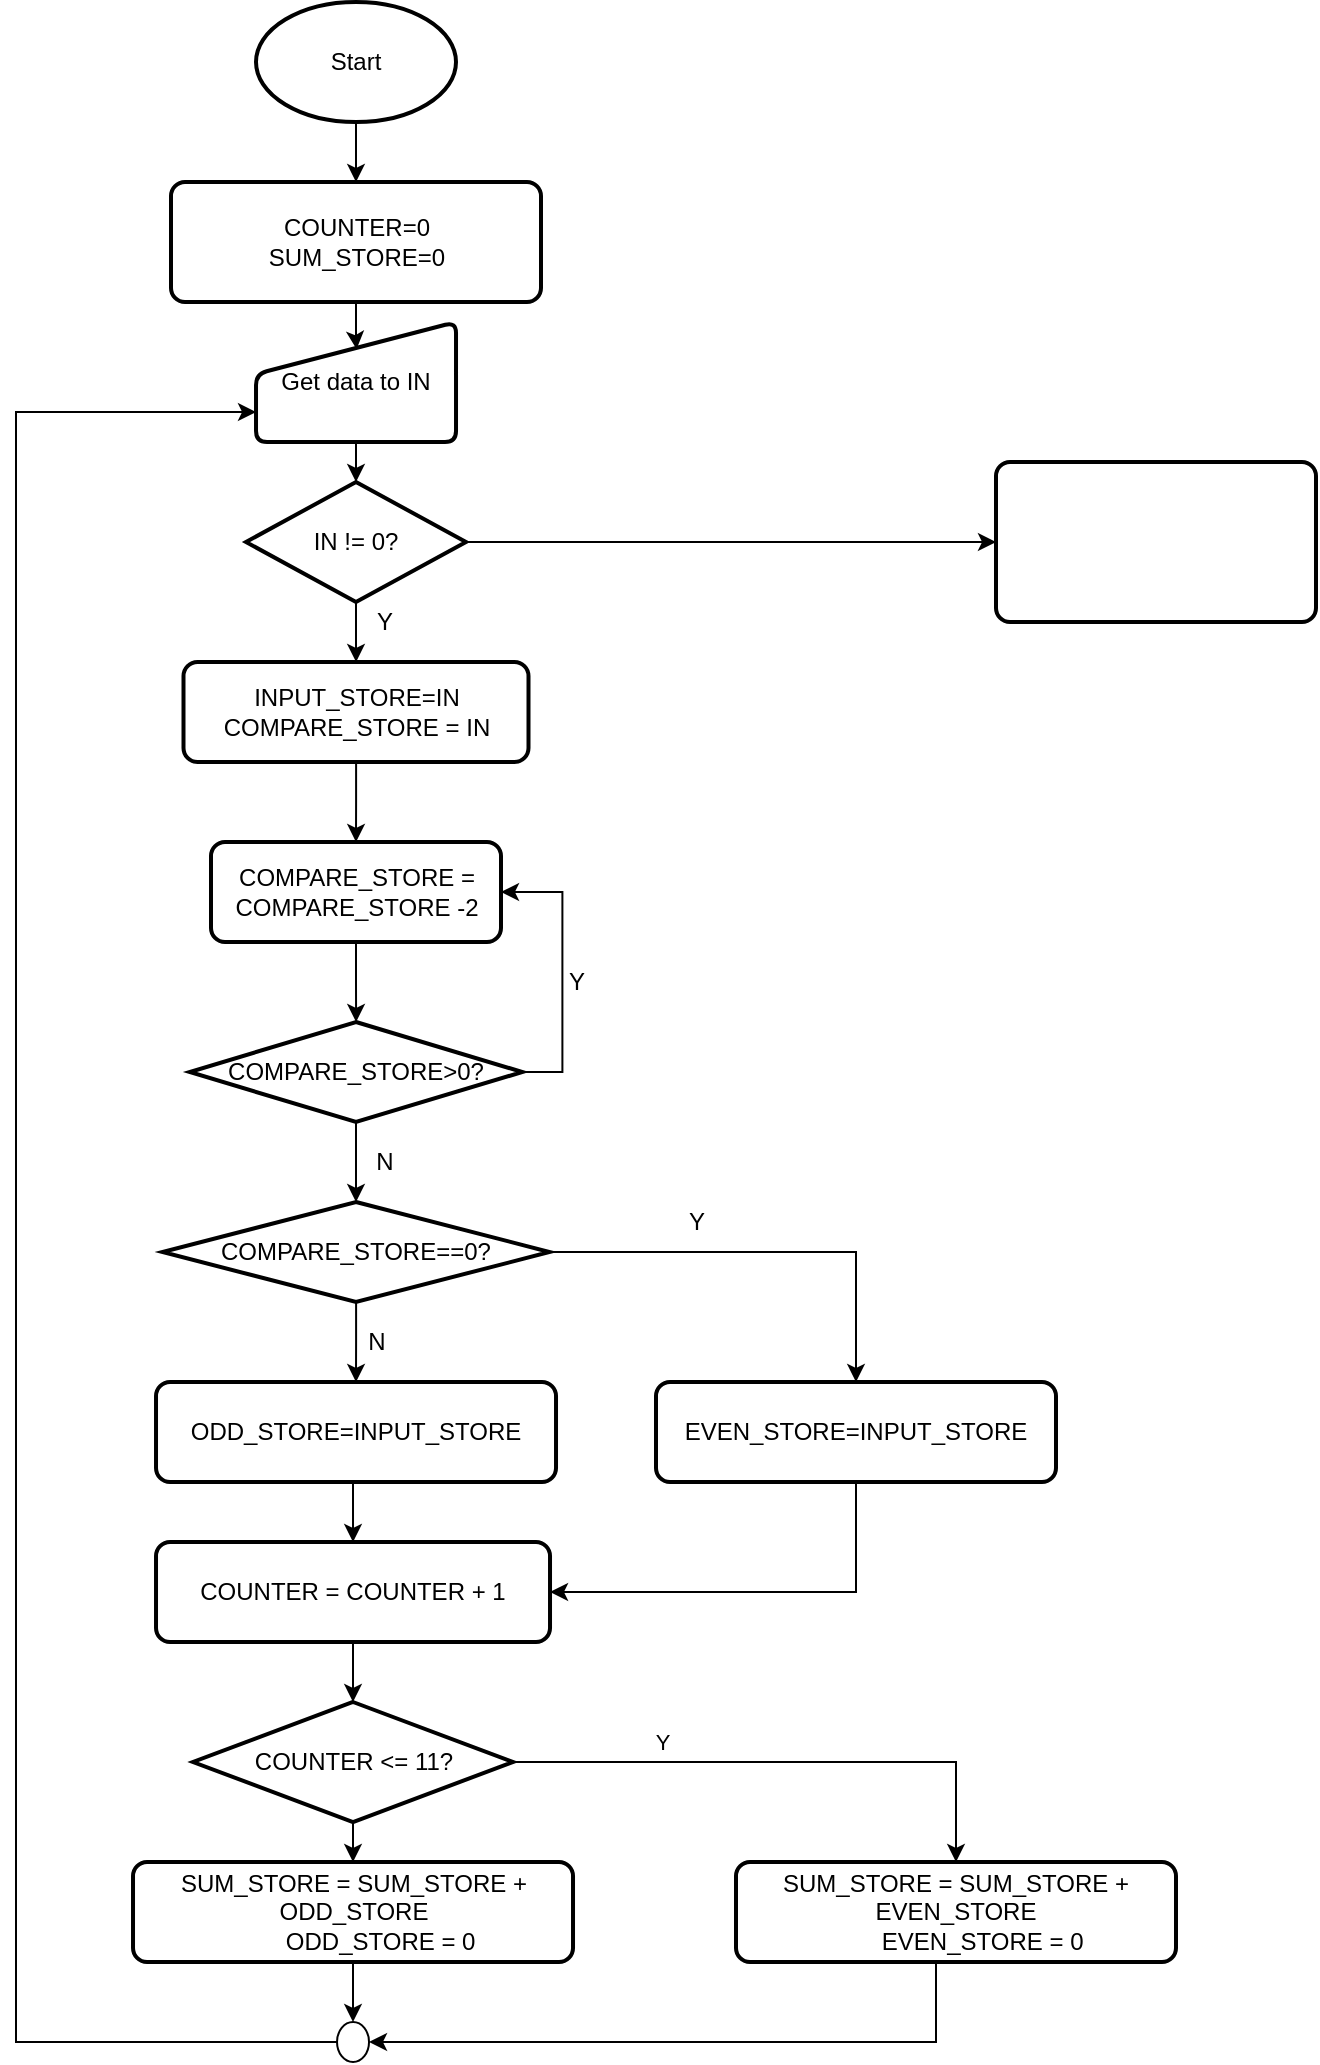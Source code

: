 <mxfile version="15.0.3" type="github">
  <diagram id="dw_7Rh8x_ZNJzA37lMaL" name="Page-1">
    <mxGraphModel dx="1673" dy="908" grid="1" gridSize="10" guides="1" tooltips="1" connect="1" arrows="1" fold="1" page="1" pageScale="1" pageWidth="827" pageHeight="1169" math="0" shadow="0">
      <root>
        <mxCell id="0" />
        <mxCell id="1" parent="0" />
        <mxCell id="iAu7uCkym9_WHQVDxjhl-3" value="" style="edgeStyle=orthogonalEdgeStyle;rounded=0;orthogonalLoop=1;jettySize=auto;html=1;" edge="1" parent="1" source="iAu7uCkym9_WHQVDxjhl-1" target="iAu7uCkym9_WHQVDxjhl-2">
          <mxGeometry relative="1" as="geometry" />
        </mxCell>
        <mxCell id="iAu7uCkym9_WHQVDxjhl-1" value="Start" style="strokeWidth=2;html=1;shape=mxgraph.flowchart.start_1;whiteSpace=wrap;" vertex="1" parent="1">
          <mxGeometry x="180" y="30" width="100" height="60" as="geometry" />
        </mxCell>
        <mxCell id="iAu7uCkym9_WHQVDxjhl-10" value="" style="edgeStyle=orthogonalEdgeStyle;rounded=0;orthogonalLoop=1;jettySize=auto;html=1;entryX=0.503;entryY=0.226;entryDx=0;entryDy=0;entryPerimeter=0;" edge="1" parent="1" source="iAu7uCkym9_WHQVDxjhl-2" target="iAu7uCkym9_WHQVDxjhl-29">
          <mxGeometry relative="1" as="geometry">
            <mxPoint x="230" y="210" as="targetPoint" />
          </mxGeometry>
        </mxCell>
        <mxCell id="iAu7uCkym9_WHQVDxjhl-2" value="COUNTER=0&lt;br&gt;SUM_STORE=0" style="rounded=1;whiteSpace=wrap;html=1;absoluteArcSize=1;arcSize=14;strokeWidth=2;" vertex="1" parent="1">
          <mxGeometry x="137.5" y="120" width="185" height="60" as="geometry" />
        </mxCell>
        <mxCell id="iAu7uCkym9_WHQVDxjhl-7" value="" style="edgeStyle=orthogonalEdgeStyle;rounded=0;orthogonalLoop=1;jettySize=auto;html=1;" edge="1" parent="1" source="iAu7uCkym9_WHQVDxjhl-4" target="iAu7uCkym9_WHQVDxjhl-6">
          <mxGeometry relative="1" as="geometry" />
        </mxCell>
        <mxCell id="iAu7uCkym9_WHQVDxjhl-48" style="edgeStyle=orthogonalEdgeStyle;rounded=0;orthogonalLoop=1;jettySize=auto;html=1;exitX=1;exitY=0.5;exitDx=0;exitDy=0;exitPerimeter=0;entryX=0;entryY=0.5;entryDx=0;entryDy=0;" edge="1" parent="1" source="iAu7uCkym9_WHQVDxjhl-4" target="iAu7uCkym9_WHQVDxjhl-47">
          <mxGeometry relative="1" as="geometry">
            <mxPoint x="540" y="299.857" as="targetPoint" />
          </mxGeometry>
        </mxCell>
        <mxCell id="iAu7uCkym9_WHQVDxjhl-4" value="IN != 0?" style="strokeWidth=2;html=1;shape=mxgraph.flowchart.decision;whiteSpace=wrap;" vertex="1" parent="1">
          <mxGeometry x="175" y="270" width="110" height="60" as="geometry" />
        </mxCell>
        <mxCell id="iAu7uCkym9_WHQVDxjhl-16" value="" style="edgeStyle=orthogonalEdgeStyle;rounded=0;orthogonalLoop=1;jettySize=auto;html=1;" edge="1" parent="1" source="iAu7uCkym9_WHQVDxjhl-6" target="iAu7uCkym9_WHQVDxjhl-14">
          <mxGeometry relative="1" as="geometry" />
        </mxCell>
        <mxCell id="iAu7uCkym9_WHQVDxjhl-6" value="INPUT_STORE=IN&lt;br&gt;COMPARE_STORE = IN" style="rounded=1;whiteSpace=wrap;html=1;absoluteArcSize=1;arcSize=14;strokeWidth=2;" vertex="1" parent="1">
          <mxGeometry x="143.75" y="360" width="172.5" height="50" as="geometry" />
        </mxCell>
        <mxCell id="iAu7uCkym9_WHQVDxjhl-8" value="Y" style="text;html=1;align=center;verticalAlign=middle;resizable=0;points=[];autosize=1;strokeColor=none;" vertex="1" parent="1">
          <mxGeometry x="234" y="330" width="20" height="20" as="geometry" />
        </mxCell>
        <mxCell id="iAu7uCkym9_WHQVDxjhl-12" value="" style="edgeStyle=orthogonalEdgeStyle;rounded=0;orthogonalLoop=1;jettySize=auto;html=1;entryX=0.5;entryY=0;entryDx=0;entryDy=0;entryPerimeter=0;" edge="1" parent="1" target="iAu7uCkym9_WHQVDxjhl-4">
          <mxGeometry relative="1" as="geometry">
            <mxPoint x="230" y="250" as="sourcePoint" />
          </mxGeometry>
        </mxCell>
        <mxCell id="iAu7uCkym9_WHQVDxjhl-17" value="" style="edgeStyle=orthogonalEdgeStyle;rounded=0;orthogonalLoop=1;jettySize=auto;html=1;" edge="1" parent="1" source="iAu7uCkym9_WHQVDxjhl-14" target="iAu7uCkym9_WHQVDxjhl-15">
          <mxGeometry relative="1" as="geometry" />
        </mxCell>
        <mxCell id="iAu7uCkym9_WHQVDxjhl-14" value="COMPARE_STORE = COMPARE_STORE&amp;nbsp;-2" style="rounded=1;whiteSpace=wrap;html=1;absoluteArcSize=1;arcSize=14;strokeWidth=2;" vertex="1" parent="1">
          <mxGeometry x="157.5" y="450" width="145" height="50" as="geometry" />
        </mxCell>
        <mxCell id="iAu7uCkym9_WHQVDxjhl-18" style="edgeStyle=orthogonalEdgeStyle;rounded=0;orthogonalLoop=1;jettySize=auto;html=1;exitX=1;exitY=0.5;exitDx=0;exitDy=0;exitPerimeter=0;entryX=1;entryY=0.5;entryDx=0;entryDy=0;" edge="1" parent="1" source="iAu7uCkym9_WHQVDxjhl-15" target="iAu7uCkym9_WHQVDxjhl-14">
          <mxGeometry relative="1" as="geometry" />
        </mxCell>
        <mxCell id="iAu7uCkym9_WHQVDxjhl-21" value="" style="edgeStyle=orthogonalEdgeStyle;rounded=0;orthogonalLoop=1;jettySize=auto;html=1;" edge="1" parent="1" source="iAu7uCkym9_WHQVDxjhl-15" target="iAu7uCkym9_WHQVDxjhl-20">
          <mxGeometry relative="1" as="geometry" />
        </mxCell>
        <mxCell id="iAu7uCkym9_WHQVDxjhl-15" value="&lt;span&gt;COMPARE_STORE&amp;gt;0?&lt;/span&gt;" style="strokeWidth=2;html=1;shape=mxgraph.flowchart.decision;whiteSpace=wrap;" vertex="1" parent="1">
          <mxGeometry x="146.88" y="540" width="166.25" height="50" as="geometry" />
        </mxCell>
        <mxCell id="iAu7uCkym9_WHQVDxjhl-19" value="Y" style="text;html=1;align=center;verticalAlign=middle;resizable=0;points=[];autosize=1;strokeColor=none;" vertex="1" parent="1">
          <mxGeometry x="330" y="510" width="20" height="20" as="geometry" />
        </mxCell>
        <mxCell id="iAu7uCkym9_WHQVDxjhl-24" style="edgeStyle=orthogonalEdgeStyle;rounded=0;orthogonalLoop=1;jettySize=auto;html=1;entryX=0.5;entryY=0;entryDx=0;entryDy=0;" edge="1" parent="1" source="iAu7uCkym9_WHQVDxjhl-20" target="iAu7uCkym9_WHQVDxjhl-23">
          <mxGeometry relative="1" as="geometry" />
        </mxCell>
        <mxCell id="iAu7uCkym9_WHQVDxjhl-27" value="" style="edgeStyle=orthogonalEdgeStyle;rounded=0;orthogonalLoop=1;jettySize=auto;html=1;" edge="1" parent="1" source="iAu7uCkym9_WHQVDxjhl-20" target="iAu7uCkym9_WHQVDxjhl-26">
          <mxGeometry relative="1" as="geometry" />
        </mxCell>
        <mxCell id="iAu7uCkym9_WHQVDxjhl-20" value="&lt;span&gt;COMPARE_STORE==0?&lt;/span&gt;" style="strokeWidth=2;html=1;shape=mxgraph.flowchart.decision;whiteSpace=wrap;" vertex="1" parent="1">
          <mxGeometry x="133.25" y="630" width="193.5" height="50" as="geometry" />
        </mxCell>
        <mxCell id="iAu7uCkym9_WHQVDxjhl-22" value="N" style="text;html=1;align=center;verticalAlign=middle;resizable=0;points=[];autosize=1;strokeColor=none;" vertex="1" parent="1">
          <mxGeometry x="234" y="600" width="20" height="20" as="geometry" />
        </mxCell>
        <mxCell id="iAu7uCkym9_WHQVDxjhl-33" style="edgeStyle=orthogonalEdgeStyle;rounded=0;orthogonalLoop=1;jettySize=auto;html=1;entryX=1;entryY=0.5;entryDx=0;entryDy=0;" edge="1" parent="1" source="iAu7uCkym9_WHQVDxjhl-23" target="iAu7uCkym9_WHQVDxjhl-31">
          <mxGeometry relative="1" as="geometry">
            <Array as="points">
              <mxPoint x="480" y="825" />
            </Array>
          </mxGeometry>
        </mxCell>
        <mxCell id="iAu7uCkym9_WHQVDxjhl-23" value="EVEN_STORE=INPUT_STORE" style="rounded=1;whiteSpace=wrap;html=1;absoluteArcSize=1;arcSize=14;strokeWidth=2;" vertex="1" parent="1">
          <mxGeometry x="380" y="720" width="200" height="50" as="geometry" />
        </mxCell>
        <mxCell id="iAu7uCkym9_WHQVDxjhl-25" value="Y" style="text;html=1;align=center;verticalAlign=middle;resizable=0;points=[];autosize=1;strokeColor=none;" vertex="1" parent="1">
          <mxGeometry x="390" y="630" width="20" height="20" as="geometry" />
        </mxCell>
        <mxCell id="iAu7uCkym9_WHQVDxjhl-32" style="edgeStyle=orthogonalEdgeStyle;rounded=0;orthogonalLoop=1;jettySize=auto;html=1;exitX=0.5;exitY=1;exitDx=0;exitDy=0;entryX=0.5;entryY=0;entryDx=0;entryDy=0;" edge="1" parent="1" source="iAu7uCkym9_WHQVDxjhl-26" target="iAu7uCkym9_WHQVDxjhl-31">
          <mxGeometry relative="1" as="geometry" />
        </mxCell>
        <mxCell id="iAu7uCkym9_WHQVDxjhl-26" value="ODD_STORE=INPUT_STORE" style="rounded=1;whiteSpace=wrap;html=1;absoluteArcSize=1;arcSize=14;strokeWidth=2;" vertex="1" parent="1">
          <mxGeometry x="130.01" y="720" width="200" height="50" as="geometry" />
        </mxCell>
        <mxCell id="iAu7uCkym9_WHQVDxjhl-28" value="N" style="text;html=1;align=center;verticalAlign=middle;resizable=0;points=[];autosize=1;strokeColor=none;" vertex="1" parent="1">
          <mxGeometry x="230" y="690" width="20" height="20" as="geometry" />
        </mxCell>
        <mxCell id="iAu7uCkym9_WHQVDxjhl-29" value="&lt;span&gt;Get data to IN&lt;/span&gt;" style="html=1;strokeWidth=2;shape=manualInput;whiteSpace=wrap;rounded=1;size=26;arcSize=11;" vertex="1" parent="1">
          <mxGeometry x="180.01" y="190" width="100" height="60" as="geometry" />
        </mxCell>
        <mxCell id="iAu7uCkym9_WHQVDxjhl-36" value="" style="edgeStyle=orthogonalEdgeStyle;rounded=0;orthogonalLoop=1;jettySize=auto;html=1;" edge="1" parent="1" source="iAu7uCkym9_WHQVDxjhl-31" target="iAu7uCkym9_WHQVDxjhl-35">
          <mxGeometry relative="1" as="geometry" />
        </mxCell>
        <mxCell id="iAu7uCkym9_WHQVDxjhl-31" value="COUNTER = COUNTER + 1" style="rounded=1;whiteSpace=wrap;html=1;absoluteArcSize=1;arcSize=14;strokeWidth=2;" vertex="1" parent="1">
          <mxGeometry x="130.01" y="800" width="197" height="50" as="geometry" />
        </mxCell>
        <mxCell id="iAu7uCkym9_WHQVDxjhl-38" style="edgeStyle=orthogonalEdgeStyle;rounded=0;orthogonalLoop=1;jettySize=auto;html=1;entryX=0.5;entryY=0;entryDx=0;entryDy=0;" edge="1" parent="1" source="iAu7uCkym9_WHQVDxjhl-35" target="iAu7uCkym9_WHQVDxjhl-37">
          <mxGeometry relative="1" as="geometry">
            <mxPoint x="380" y="940" as="targetPoint" />
          </mxGeometry>
        </mxCell>
        <mxCell id="iAu7uCkym9_WHQVDxjhl-39" value="Y" style="edgeLabel;html=1;align=center;verticalAlign=middle;resizable=0;points=[];" vertex="1" connectable="0" parent="iAu7uCkym9_WHQVDxjhl-38">
          <mxGeometry x="-0.698" y="4" relative="1" as="geometry">
            <mxPoint x="33" y="-6" as="offset" />
          </mxGeometry>
        </mxCell>
        <mxCell id="iAu7uCkym9_WHQVDxjhl-41" value="" style="edgeStyle=orthogonalEdgeStyle;rounded=0;orthogonalLoop=1;jettySize=auto;html=1;" edge="1" parent="1" source="iAu7uCkym9_WHQVDxjhl-35" target="iAu7uCkym9_WHQVDxjhl-40">
          <mxGeometry relative="1" as="geometry" />
        </mxCell>
        <mxCell id="iAu7uCkym9_WHQVDxjhl-35" value="&lt;span&gt;COUNTER &amp;lt;= 11?&lt;/span&gt;" style="strokeWidth=2;html=1;shape=mxgraph.flowchart.decision;whiteSpace=wrap;" vertex="1" parent="1">
          <mxGeometry x="148.51" y="880" width="160" height="60" as="geometry" />
        </mxCell>
        <mxCell id="iAu7uCkym9_WHQVDxjhl-44" style="edgeStyle=orthogonalEdgeStyle;rounded=0;orthogonalLoop=1;jettySize=auto;html=1;entryX=1;entryY=0.5;entryDx=0;entryDy=0;entryPerimeter=0;" edge="1" parent="1" source="iAu7uCkym9_WHQVDxjhl-37" target="iAu7uCkym9_WHQVDxjhl-42">
          <mxGeometry relative="1" as="geometry">
            <Array as="points">
              <mxPoint x="520" y="1050" />
            </Array>
          </mxGeometry>
        </mxCell>
        <mxCell id="iAu7uCkym9_WHQVDxjhl-37" value="&lt;div&gt;SUM_STORE = SUM_STORE + EVEN_STORE&lt;/div&gt;&lt;div&gt;&amp;nbsp; &amp;nbsp; &amp;nbsp; &amp;nbsp; EVEN_STORE = 0&lt;/div&gt;" style="rounded=1;whiteSpace=wrap;html=1;absoluteArcSize=1;arcSize=14;strokeWidth=2;" vertex="1" parent="1">
          <mxGeometry x="420" y="960" width="220" height="50" as="geometry" />
        </mxCell>
        <mxCell id="iAu7uCkym9_WHQVDxjhl-43" value="" style="edgeStyle=orthogonalEdgeStyle;rounded=0;orthogonalLoop=1;jettySize=auto;html=1;" edge="1" parent="1" source="iAu7uCkym9_WHQVDxjhl-40" target="iAu7uCkym9_WHQVDxjhl-42">
          <mxGeometry relative="1" as="geometry" />
        </mxCell>
        <mxCell id="iAu7uCkym9_WHQVDxjhl-40" value="&lt;div&gt;SUM_STORE = SUM_STORE + ODD_STORE&lt;/div&gt;&lt;div&gt;&amp;nbsp; &amp;nbsp; &amp;nbsp; &amp;nbsp; ODD_STORE = 0&lt;/div&gt;" style="rounded=1;whiteSpace=wrap;html=1;absoluteArcSize=1;arcSize=14;strokeWidth=2;" vertex="1" parent="1">
          <mxGeometry x="118.51" y="960" width="220" height="50" as="geometry" />
        </mxCell>
        <mxCell id="iAu7uCkym9_WHQVDxjhl-46" style="edgeStyle=orthogonalEdgeStyle;rounded=0;orthogonalLoop=1;jettySize=auto;html=1;entryX=0;entryY=0.75;entryDx=0;entryDy=0;" edge="1" parent="1" source="iAu7uCkym9_WHQVDxjhl-42" target="iAu7uCkym9_WHQVDxjhl-29">
          <mxGeometry relative="1" as="geometry">
            <Array as="points">
              <mxPoint x="60" y="1050" />
              <mxPoint x="60" y="235" />
            </Array>
          </mxGeometry>
        </mxCell>
        <mxCell id="iAu7uCkym9_WHQVDxjhl-42" value="" style="verticalLabelPosition=bottom;verticalAlign=top;html=1;shape=mxgraph.flowchart.on-page_reference;" vertex="1" parent="1">
          <mxGeometry x="220.51" y="1040" width="16" height="20" as="geometry" />
        </mxCell>
        <mxCell id="iAu7uCkym9_WHQVDxjhl-47" value="" style="rounded=1;whiteSpace=wrap;html=1;absoluteArcSize=1;arcSize=14;strokeWidth=2;" vertex="1" parent="1">
          <mxGeometry x="550" y="260" width="160" height="80" as="geometry" />
        </mxCell>
      </root>
    </mxGraphModel>
  </diagram>
</mxfile>
